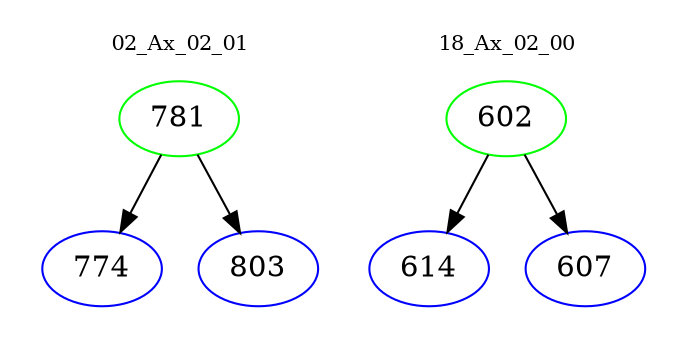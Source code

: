 digraph{
subgraph cluster_0 {
color = white
label = "02_Ax_02_01";
fontsize=10;
T0_781 [label="781", color="green"]
T0_781 -> T0_774 [color="black"]
T0_774 [label="774", color="blue"]
T0_781 -> T0_803 [color="black"]
T0_803 [label="803", color="blue"]
}
subgraph cluster_1 {
color = white
label = "18_Ax_02_00";
fontsize=10;
T1_602 [label="602", color="green"]
T1_602 -> T1_614 [color="black"]
T1_614 [label="614", color="blue"]
T1_602 -> T1_607 [color="black"]
T1_607 [label="607", color="blue"]
}
}
